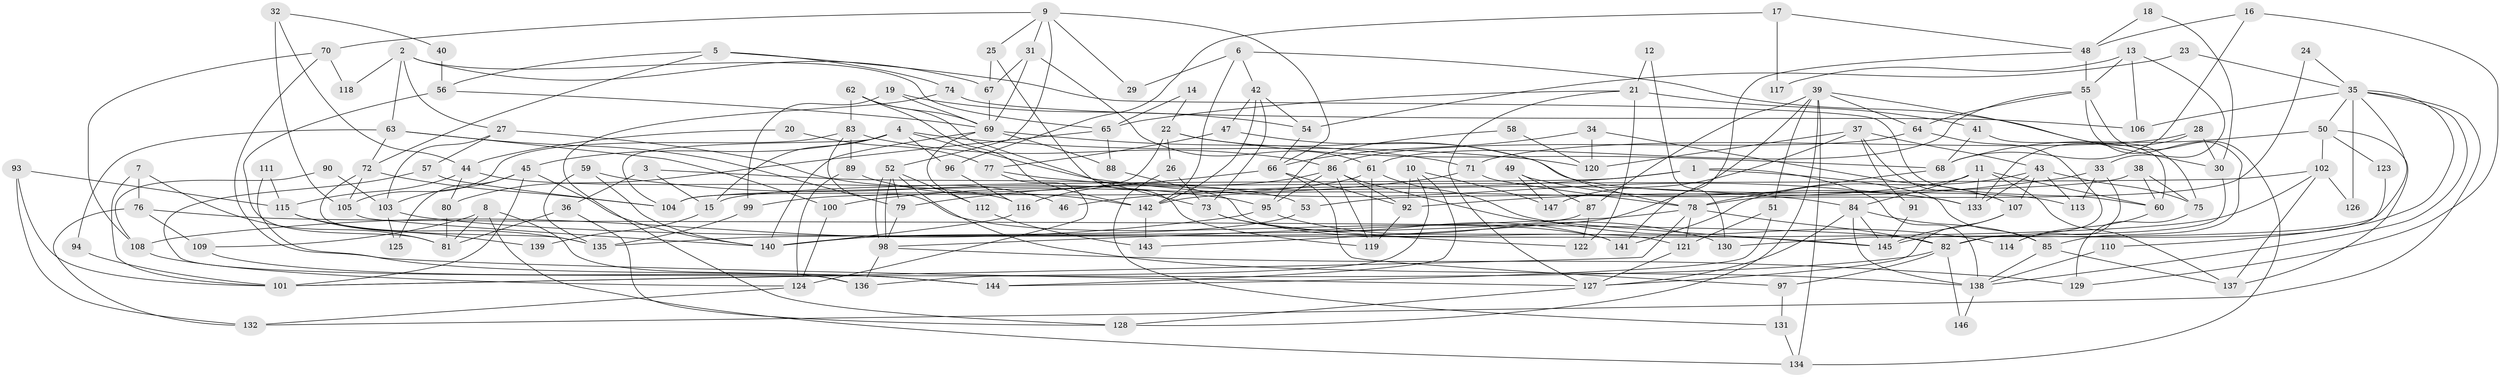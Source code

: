 // coarse degree distribution, {3: 0.1643835616438356, 5: 0.273972602739726, 2: 0.136986301369863, 6: 0.1232876712328767, 4: 0.136986301369863, 8: 0.0273972602739726, 7: 0.0547945205479452, 11: 0.0273972602739726, 9: 0.0273972602739726, 10: 0.0273972602739726}
// Generated by graph-tools (version 1.1) at 2025/52/03/04/25 21:52:27]
// undirected, 147 vertices, 294 edges
graph export_dot {
graph [start="1"]
  node [color=gray90,style=filled];
  1;
  2;
  3;
  4;
  5;
  6;
  7;
  8;
  9;
  10;
  11;
  12;
  13;
  14;
  15;
  16;
  17;
  18;
  19;
  20;
  21;
  22;
  23;
  24;
  25;
  26;
  27;
  28;
  29;
  30;
  31;
  32;
  33;
  34;
  35;
  36;
  37;
  38;
  39;
  40;
  41;
  42;
  43;
  44;
  45;
  46;
  47;
  48;
  49;
  50;
  51;
  52;
  53;
  54;
  55;
  56;
  57;
  58;
  59;
  60;
  61;
  62;
  63;
  64;
  65;
  66;
  67;
  68;
  69;
  70;
  71;
  72;
  73;
  74;
  75;
  76;
  77;
  78;
  79;
  80;
  81;
  82;
  83;
  84;
  85;
  86;
  87;
  88;
  89;
  90;
  91;
  92;
  93;
  94;
  95;
  96;
  97;
  98;
  99;
  100;
  101;
  102;
  103;
  104;
  105;
  106;
  107;
  108;
  109;
  110;
  111;
  112;
  113;
  114;
  115;
  116;
  117;
  118;
  119;
  120;
  121;
  122;
  123;
  124;
  125;
  126;
  127;
  128;
  129;
  130;
  131;
  132;
  133;
  134;
  135;
  136;
  137;
  138;
  139;
  140;
  141;
  142;
  143;
  144;
  145;
  146;
  147;
  1 -- 85;
  1 -- 138;
  1 -- 15;
  1 -- 46;
  2 -- 67;
  2 -- 63;
  2 -- 27;
  2 -- 65;
  2 -- 118;
  3 -- 15;
  3 -- 53;
  3 -- 36;
  4 -- 133;
  4 -- 45;
  4 -- 15;
  4 -- 96;
  4 -- 104;
  4 -- 120;
  5 -- 60;
  5 -- 72;
  5 -- 56;
  5 -- 74;
  6 -- 142;
  6 -- 30;
  6 -- 29;
  6 -- 42;
  7 -- 81;
  7 -- 101;
  7 -- 76;
  8 -- 134;
  8 -- 81;
  8 -- 109;
  8 -- 136;
  9 -- 31;
  9 -- 66;
  9 -- 25;
  9 -- 29;
  9 -- 52;
  9 -- 70;
  10 -- 92;
  10 -- 147;
  10 -- 136;
  10 -- 144;
  11 -- 84;
  11 -- 142;
  11 -- 60;
  11 -- 133;
  11 -- 137;
  12 -- 130;
  12 -- 21;
  13 -- 33;
  13 -- 55;
  13 -- 106;
  13 -- 117;
  14 -- 22;
  14 -- 65;
  15 -- 139;
  16 -- 68;
  16 -- 129;
  16 -- 48;
  17 -- 48;
  17 -- 96;
  17 -- 117;
  18 -- 30;
  18 -- 48;
  19 -- 54;
  19 -- 99;
  19 -- 69;
  20 -- 44;
  20 -- 77;
  21 -- 65;
  21 -- 127;
  21 -- 41;
  21 -- 122;
  22 -- 68;
  22 -- 104;
  22 -- 26;
  22 -- 113;
  23 -- 35;
  23 -- 54;
  24 -- 35;
  24 -- 78;
  25 -- 67;
  25 -- 119;
  26 -- 73;
  26 -- 131;
  27 -- 57;
  27 -- 46;
  27 -- 103;
  28 -- 133;
  28 -- 71;
  28 -- 30;
  30 -- 82;
  31 -- 69;
  31 -- 61;
  31 -- 67;
  32 -- 105;
  32 -- 44;
  32 -- 40;
  33 -- 114;
  33 -- 113;
  33 -- 92;
  34 -- 66;
  34 -- 120;
  34 -- 107;
  35 -- 50;
  35 -- 138;
  35 -- 106;
  35 -- 110;
  35 -- 126;
  35 -- 130;
  35 -- 132;
  36 -- 128;
  36 -- 81;
  37 -- 43;
  37 -- 107;
  37 -- 91;
  37 -- 120;
  37 -- 147;
  38 -- 60;
  38 -- 75;
  38 -- 53;
  39 -- 87;
  39 -- 64;
  39 -- 51;
  39 -- 75;
  39 -- 128;
  39 -- 134;
  39 -- 143;
  40 -- 56;
  41 -- 68;
  41 -- 60;
  42 -- 142;
  42 -- 47;
  42 -- 54;
  42 -- 73;
  43 -- 141;
  43 -- 107;
  43 -- 75;
  43 -- 113;
  43 -- 133;
  44 -- 80;
  44 -- 116;
  44 -- 115;
  45 -- 140;
  45 -- 103;
  45 -- 101;
  45 -- 125;
  47 -- 78;
  47 -- 77;
  48 -- 55;
  48 -- 141;
  49 -- 87;
  49 -- 133;
  49 -- 147;
  50 -- 102;
  50 -- 137;
  50 -- 68;
  50 -- 123;
  51 -- 121;
  51 -- 144;
  52 -- 98;
  52 -- 98;
  52 -- 79;
  52 -- 112;
  52 -- 138;
  53 -- 140;
  54 -- 66;
  55 -- 134;
  55 -- 64;
  55 -- 61;
  55 -- 85;
  56 -- 69;
  56 -- 81;
  57 -- 104;
  57 -- 136;
  58 -- 120;
  58 -- 95;
  59 -- 95;
  59 -- 140;
  59 -- 135;
  60 -- 114;
  61 -- 119;
  61 -- 99;
  61 -- 114;
  62 -- 73;
  62 -- 69;
  62 -- 83;
  62 -- 142;
  63 -- 79;
  63 -- 72;
  63 -- 94;
  63 -- 100;
  64 -- 82;
  64 -- 86;
  65 -- 88;
  65 -- 80;
  66 -- 92;
  66 -- 79;
  66 -- 97;
  67 -- 69;
  68 -- 78;
  69 -- 71;
  69 -- 88;
  69 -- 112;
  69 -- 140;
  70 -- 127;
  70 -- 108;
  70 -- 118;
  71 -- 100;
  71 -- 78;
  72 -- 104;
  72 -- 135;
  72 -- 105;
  73 -- 141;
  73 -- 122;
  74 -- 106;
  74 -- 128;
  75 -- 129;
  76 -- 109;
  76 -- 82;
  76 -- 132;
  77 -- 84;
  77 -- 124;
  78 -- 98;
  78 -- 82;
  78 -- 101;
  78 -- 121;
  79 -- 98;
  80 -- 81;
  82 -- 101;
  82 -- 97;
  82 -- 146;
  83 -- 89;
  83 -- 86;
  83 -- 105;
  83 -- 141;
  84 -- 85;
  84 -- 145;
  84 -- 127;
  84 -- 138;
  85 -- 138;
  85 -- 137;
  86 -- 92;
  86 -- 95;
  86 -- 116;
  86 -- 119;
  86 -- 145;
  87 -- 122;
  87 -- 135;
  88 -- 121;
  89 -- 142;
  89 -- 124;
  90 -- 103;
  90 -- 108;
  91 -- 145;
  92 -- 119;
  93 -- 132;
  93 -- 101;
  93 -- 115;
  94 -- 101;
  95 -- 108;
  95 -- 130;
  96 -- 116;
  97 -- 131;
  98 -- 136;
  98 -- 129;
  99 -- 135;
  100 -- 124;
  102 -- 140;
  102 -- 137;
  102 -- 104;
  102 -- 126;
  103 -- 145;
  103 -- 125;
  105 -- 140;
  107 -- 127;
  107 -- 145;
  108 -- 124;
  109 -- 144;
  110 -- 138;
  111 -- 144;
  111 -- 115;
  112 -- 143;
  115 -- 135;
  115 -- 139;
  116 -- 140;
  121 -- 127;
  123 -- 145;
  124 -- 132;
  127 -- 128;
  131 -- 134;
  138 -- 146;
  142 -- 143;
}
